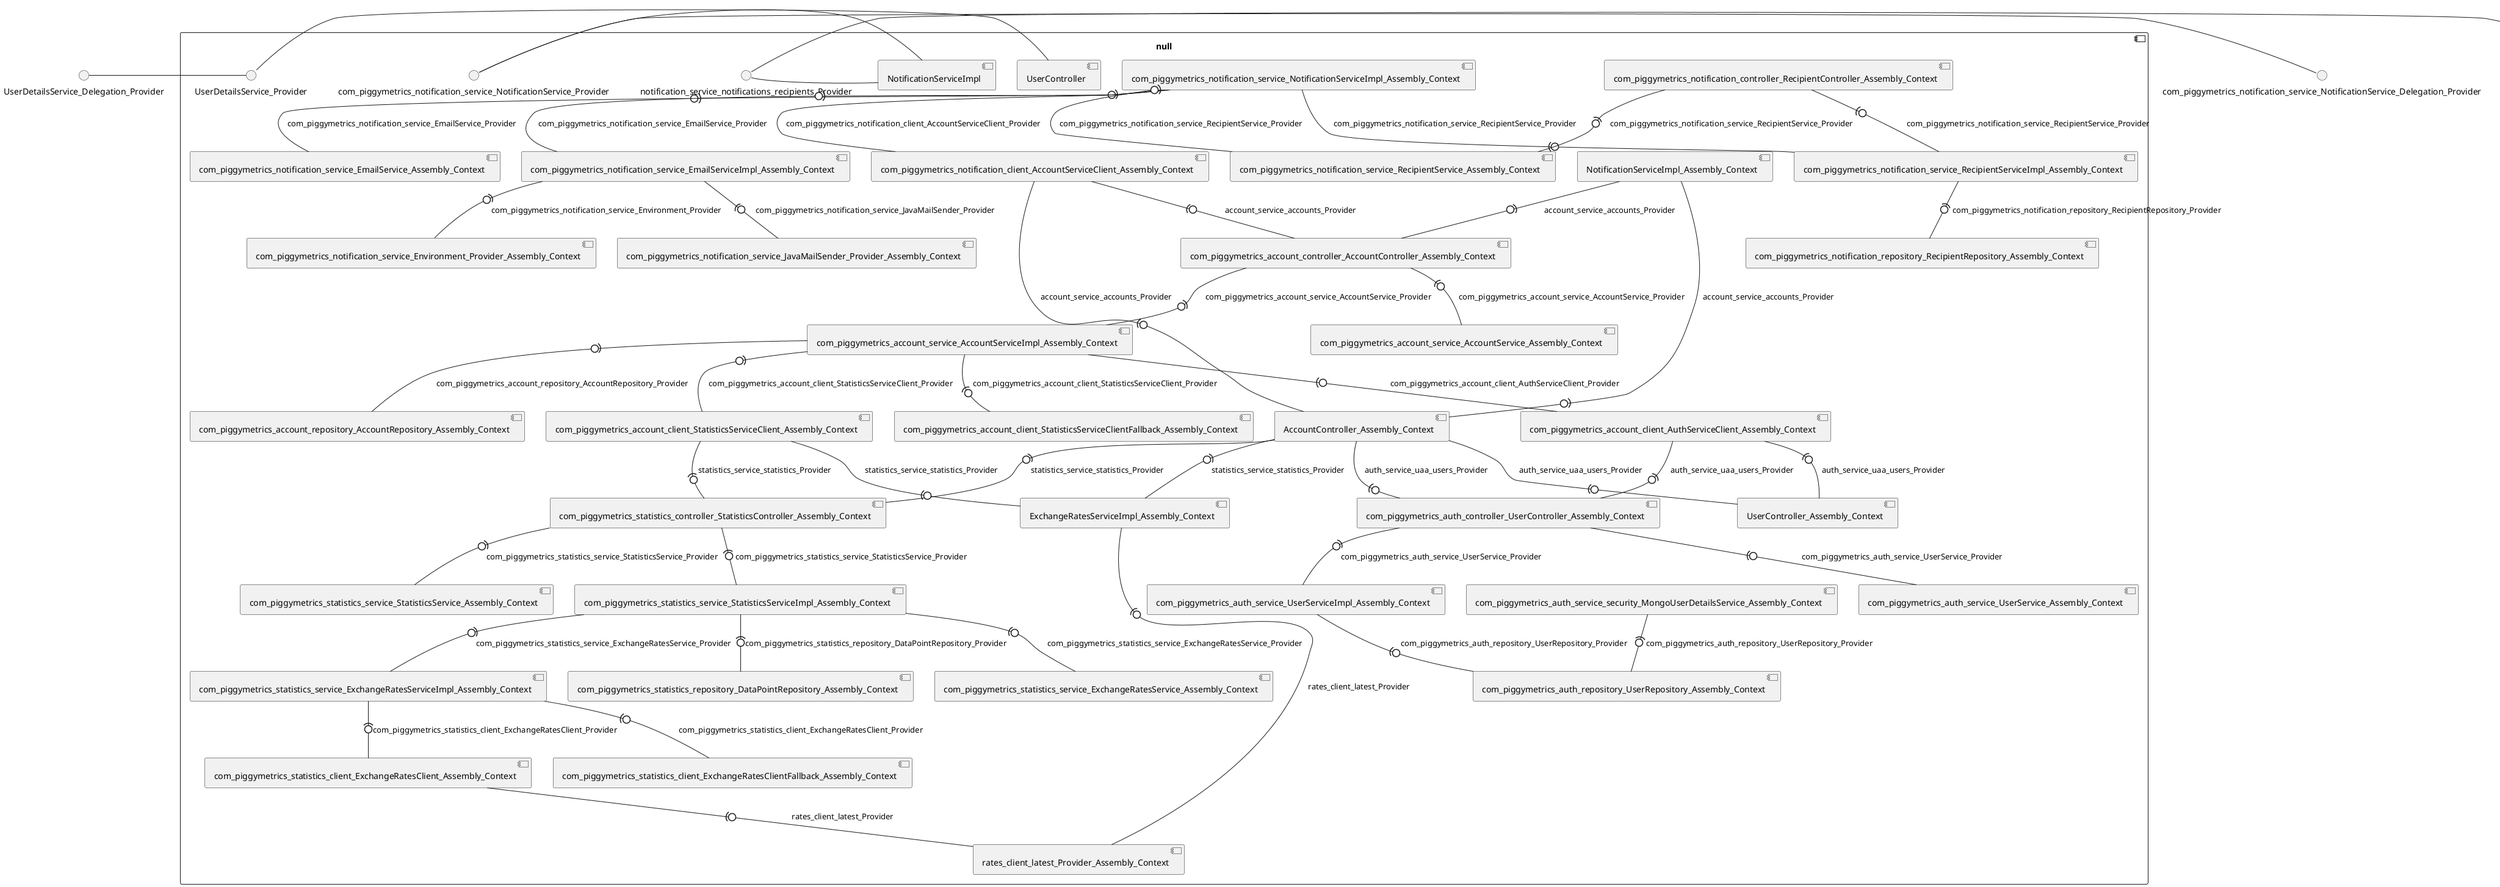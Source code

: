 @startuml
skinparam fixCircleLabelOverlapping true
() UserDetailsService_Delegation_Provider
() com_piggymetrics_notification_service_NotificationService_Delegation_Provider
() notification_service_notifications_recipients_Delegation_Provider
component null {
UserDetailsService_Delegation_Provider - UserDetailsService_Provider
UserDetailsService_Provider - [UserController]
[com_piggymetrics_notification_client_AccountServiceClient_Assembly_Context] -(0- [com_piggymetrics_account_controller_AccountController_Assembly_Context] : account_service_accounts_Provider
[NotificationServiceImpl_Assembly_Context] -(0- [AccountController_Assembly_Context] : account_service_accounts_Provider
[com_piggymetrics_notification_client_AccountServiceClient_Assembly_Context] -(0- [AccountController_Assembly_Context] : account_service_accounts_Provider
[NotificationServiceImpl_Assembly_Context] -(0- [com_piggymetrics_account_controller_AccountController_Assembly_Context] : account_service_accounts_Provider
[AccountController_Assembly_Context] -(0- [com_piggymetrics_auth_controller_UserController_Assembly_Context] : auth_service_uaa_users_Provider
[com_piggymetrics_account_client_AuthServiceClient_Assembly_Context] -(0- [UserController_Assembly_Context] : auth_service_uaa_users_Provider
[com_piggymetrics_account_client_AuthServiceClient_Assembly_Context] -(0- [com_piggymetrics_auth_controller_UserController_Assembly_Context] : auth_service_uaa_users_Provider
[AccountController_Assembly_Context] -(0- [UserController_Assembly_Context] : auth_service_uaa_users_Provider
[com_piggymetrics_account_service_AccountServiceImpl_Assembly_Context] -(0- [com_piggymetrics_account_client_AuthServiceClient_Assembly_Context] : com_piggymetrics_account_client_AuthServiceClient_Provider
[com_piggymetrics_account_service_AccountServiceImpl_Assembly_Context] -(0- [com_piggymetrics_account_client_StatisticsServiceClient_Assembly_Context] : com_piggymetrics_account_client_StatisticsServiceClient_Provider
[com_piggymetrics_account_service_AccountServiceImpl_Assembly_Context] -(0- [com_piggymetrics_account_client_StatisticsServiceClientFallback_Assembly_Context] : com_piggymetrics_account_client_StatisticsServiceClient_Provider
[com_piggymetrics_account_service_AccountServiceImpl_Assembly_Context] -(0- [com_piggymetrics_account_repository_AccountRepository_Assembly_Context] : com_piggymetrics_account_repository_AccountRepository_Provider
[com_piggymetrics_account_controller_AccountController_Assembly_Context] -(0- [com_piggymetrics_account_service_AccountService_Assembly_Context] : com_piggymetrics_account_service_AccountService_Provider
[com_piggymetrics_account_controller_AccountController_Assembly_Context] -(0- [com_piggymetrics_account_service_AccountServiceImpl_Assembly_Context] : com_piggymetrics_account_service_AccountService_Provider
[com_piggymetrics_auth_service_UserServiceImpl_Assembly_Context] -(0- [com_piggymetrics_auth_repository_UserRepository_Assembly_Context] : com_piggymetrics_auth_repository_UserRepository_Provider
[com_piggymetrics_auth_service_security_MongoUserDetailsService_Assembly_Context] -(0- [com_piggymetrics_auth_repository_UserRepository_Assembly_Context] : com_piggymetrics_auth_repository_UserRepository_Provider
[com_piggymetrics_auth_controller_UserController_Assembly_Context] -(0- [com_piggymetrics_auth_service_UserService_Assembly_Context] : com_piggymetrics_auth_service_UserService_Provider
[com_piggymetrics_auth_controller_UserController_Assembly_Context] -(0- [com_piggymetrics_auth_service_UserServiceImpl_Assembly_Context] : com_piggymetrics_auth_service_UserService_Provider
[com_piggymetrics_notification_service_NotificationServiceImpl_Assembly_Context] -(0- [com_piggymetrics_notification_client_AccountServiceClient_Assembly_Context] : com_piggymetrics_notification_client_AccountServiceClient_Provider
[com_piggymetrics_notification_service_RecipientServiceImpl_Assembly_Context] -(0- [com_piggymetrics_notification_repository_RecipientRepository_Assembly_Context] : com_piggymetrics_notification_repository_RecipientRepository_Provider
[com_piggymetrics_notification_service_NotificationServiceImpl_Assembly_Context] -(0- [com_piggymetrics_notification_service_EmailService_Assembly_Context] : com_piggymetrics_notification_service_EmailService_Provider
[com_piggymetrics_notification_service_NotificationServiceImpl_Assembly_Context] -(0- [com_piggymetrics_notification_service_EmailServiceImpl_Assembly_Context] : com_piggymetrics_notification_service_EmailService_Provider
[com_piggymetrics_notification_service_EmailServiceImpl_Assembly_Context] -(0- [com_piggymetrics_notification_service_Environment_Provider_Assembly_Context] : com_piggymetrics_notification_service_Environment_Provider
[com_piggymetrics_notification_service_EmailServiceImpl_Assembly_Context] -(0- [com_piggymetrics_notification_service_JavaMailSender_Provider_Assembly_Context] : com_piggymetrics_notification_service_JavaMailSender_Provider
com_piggymetrics_notification_service_NotificationService_Delegation_Provider - com_piggymetrics_notification_service_NotificationService_Provider
com_piggymetrics_notification_service_NotificationService_Provider - [NotificationServiceImpl]
[com_piggymetrics_notification_service_NotificationServiceImpl_Assembly_Context] -(0- [com_piggymetrics_notification_service_RecipientServiceImpl_Assembly_Context] : com_piggymetrics_notification_service_RecipientService_Provider
[com_piggymetrics_notification_controller_RecipientController_Assembly_Context] -(0- [com_piggymetrics_notification_service_RecipientServiceImpl_Assembly_Context] : com_piggymetrics_notification_service_RecipientService_Provider
[com_piggymetrics_notification_service_NotificationServiceImpl_Assembly_Context] -(0- [com_piggymetrics_notification_service_RecipientService_Assembly_Context] : com_piggymetrics_notification_service_RecipientService_Provider
[com_piggymetrics_notification_controller_RecipientController_Assembly_Context] -(0- [com_piggymetrics_notification_service_RecipientService_Assembly_Context] : com_piggymetrics_notification_service_RecipientService_Provider
[com_piggymetrics_statistics_service_ExchangeRatesServiceImpl_Assembly_Context] -(0- [com_piggymetrics_statistics_client_ExchangeRatesClient_Assembly_Context] : com_piggymetrics_statistics_client_ExchangeRatesClient_Provider
[com_piggymetrics_statistics_service_ExchangeRatesServiceImpl_Assembly_Context] -(0- [com_piggymetrics_statistics_client_ExchangeRatesClientFallback_Assembly_Context] : com_piggymetrics_statistics_client_ExchangeRatesClient_Provider
[com_piggymetrics_statistics_service_StatisticsServiceImpl_Assembly_Context] -(0- [com_piggymetrics_statistics_repository_DataPointRepository_Assembly_Context] : com_piggymetrics_statistics_repository_DataPointRepository_Provider
[com_piggymetrics_statistics_service_StatisticsServiceImpl_Assembly_Context] -(0- [com_piggymetrics_statistics_service_ExchangeRatesService_Assembly_Context] : com_piggymetrics_statistics_service_ExchangeRatesService_Provider
[com_piggymetrics_statistics_service_StatisticsServiceImpl_Assembly_Context] -(0- [com_piggymetrics_statistics_service_ExchangeRatesServiceImpl_Assembly_Context] : com_piggymetrics_statistics_service_ExchangeRatesService_Provider
[com_piggymetrics_statistics_controller_StatisticsController_Assembly_Context] -(0- [com_piggymetrics_statistics_service_StatisticsServiceImpl_Assembly_Context] : com_piggymetrics_statistics_service_StatisticsService_Provider
[com_piggymetrics_statistics_controller_StatisticsController_Assembly_Context] -(0- [com_piggymetrics_statistics_service_StatisticsService_Assembly_Context] : com_piggymetrics_statistics_service_StatisticsService_Provider
notification_service_notifications_recipients_Delegation_Provider - notification_service_notifications_recipients_Provider
notification_service_notifications_recipients_Provider - [NotificationServiceImpl]
[ExchangeRatesServiceImpl_Assembly_Context] -(0- [rates_client_latest_Provider_Assembly_Context] : rates_client_latest_Provider
[com_piggymetrics_statistics_client_ExchangeRatesClient_Assembly_Context] -(0- [rates_client_latest_Provider_Assembly_Context] : rates_client_latest_Provider
[AccountController_Assembly_Context] -(0- [ExchangeRatesServiceImpl_Assembly_Context] : statistics_service_statistics_Provider
[AccountController_Assembly_Context] -(0- [com_piggymetrics_statistics_controller_StatisticsController_Assembly_Context] : statistics_service_statistics_Provider
[com_piggymetrics_account_client_StatisticsServiceClient_Assembly_Context] -(0- [com_piggymetrics_statistics_controller_StatisticsController_Assembly_Context] : statistics_service_statistics_Provider
[com_piggymetrics_account_client_StatisticsServiceClient_Assembly_Context] -(0- [ExchangeRatesServiceImpl_Assembly_Context] : statistics_service_statistics_Provider
[AccountController_Assembly_Context] [[sqshq-piggymetrics.repository#_CVrh-L_eEe6eA6Upefh_MA]]
[ExchangeRatesServiceImpl_Assembly_Context] [[sqshq-piggymetrics.repository#_CVrh-L_eEe6eA6Upefh_MA]]
[NotificationServiceImpl_Assembly_Context] [[sqshq-piggymetrics.repository#_CVrh-L_eEe6eA6Upefh_MA]]
[UserController_Assembly_Context] [[sqshq-piggymetrics.repository#_CVrh-L_eEe6eA6Upefh_MA]]
[com_piggymetrics_account_client_AuthServiceClient_Assembly_Context] [[sqshq-piggymetrics.repository#_CVrh-L_eEe6eA6Upefh_MA]]
[com_piggymetrics_account_client_StatisticsServiceClientFallback_Assembly_Context] [[sqshq-piggymetrics.repository#_CVrh-L_eEe6eA6Upefh_MA]]
[com_piggymetrics_account_client_StatisticsServiceClient_Assembly_Context] [[sqshq-piggymetrics.repository#_CVrh-L_eEe6eA6Upefh_MA]]
[com_piggymetrics_account_controller_AccountController_Assembly_Context] [[sqshq-piggymetrics.repository#_CVrh-L_eEe6eA6Upefh_MA]]
[com_piggymetrics_account_repository_AccountRepository_Assembly_Context] [[sqshq-piggymetrics.repository#_CVrh-L_eEe6eA6Upefh_MA]]
[com_piggymetrics_account_service_AccountServiceImpl_Assembly_Context] [[sqshq-piggymetrics.repository#_CVrh-L_eEe6eA6Upefh_MA]]
[com_piggymetrics_account_service_AccountService_Assembly_Context] [[sqshq-piggymetrics.repository#_CVrh-L_eEe6eA6Upefh_MA]]
[com_piggymetrics_auth_controller_UserController_Assembly_Context] [[sqshq-piggymetrics.repository#_CVrh-L_eEe6eA6Upefh_MA]]
[com_piggymetrics_auth_repository_UserRepository_Assembly_Context] [[sqshq-piggymetrics.repository#_CVrh-L_eEe6eA6Upefh_MA]]
[com_piggymetrics_auth_service_UserServiceImpl_Assembly_Context] [[sqshq-piggymetrics.repository#_CVrh-L_eEe6eA6Upefh_MA]]
[com_piggymetrics_auth_service_UserService_Assembly_Context] [[sqshq-piggymetrics.repository#_CVrh-L_eEe6eA6Upefh_MA]]
[com_piggymetrics_auth_service_security_MongoUserDetailsService_Assembly_Context] [[sqshq-piggymetrics.repository#_CVrh-L_eEe6eA6Upefh_MA]]
[com_piggymetrics_notification_client_AccountServiceClient_Assembly_Context] [[sqshq-piggymetrics.repository#_CVrh-L_eEe6eA6Upefh_MA]]
[com_piggymetrics_notification_controller_RecipientController_Assembly_Context] [[sqshq-piggymetrics.repository#_CVrh-L_eEe6eA6Upefh_MA]]
[com_piggymetrics_notification_repository_RecipientRepository_Assembly_Context] [[sqshq-piggymetrics.repository#_CVrh-L_eEe6eA6Upefh_MA]]
[com_piggymetrics_notification_service_EmailServiceImpl_Assembly_Context] [[sqshq-piggymetrics.repository#_CVrh-L_eEe6eA6Upefh_MA]]
[com_piggymetrics_notification_service_EmailService_Assembly_Context] [[sqshq-piggymetrics.repository#_CVrh-L_eEe6eA6Upefh_MA]]
[com_piggymetrics_notification_service_Environment_Provider_Assembly_Context] [[sqshq-piggymetrics.repository#_CVrh-L_eEe6eA6Upefh_MA]]
[com_piggymetrics_notification_service_JavaMailSender_Provider_Assembly_Context] [[sqshq-piggymetrics.repository#_CVrh-L_eEe6eA6Upefh_MA]]
[com_piggymetrics_notification_service_NotificationServiceImpl_Assembly_Context] [[sqshq-piggymetrics.repository#_CVrh-L_eEe6eA6Upefh_MA]]
[com_piggymetrics_notification_service_RecipientServiceImpl_Assembly_Context] [[sqshq-piggymetrics.repository#_CVrh-L_eEe6eA6Upefh_MA]]
[com_piggymetrics_notification_service_RecipientService_Assembly_Context] [[sqshq-piggymetrics.repository#_CVrh-L_eEe6eA6Upefh_MA]]
[com_piggymetrics_statistics_client_ExchangeRatesClientFallback_Assembly_Context] [[sqshq-piggymetrics.repository#_CVrh-L_eEe6eA6Upefh_MA]]
[com_piggymetrics_statistics_client_ExchangeRatesClient_Assembly_Context] [[sqshq-piggymetrics.repository#_CVrh-L_eEe6eA6Upefh_MA]]
[com_piggymetrics_statistics_controller_StatisticsController_Assembly_Context] [[sqshq-piggymetrics.repository#_CVrh-L_eEe6eA6Upefh_MA]]
[com_piggymetrics_statistics_repository_DataPointRepository_Assembly_Context] [[sqshq-piggymetrics.repository#_CVrh-L_eEe6eA6Upefh_MA]]
[com_piggymetrics_statistics_service_ExchangeRatesServiceImpl_Assembly_Context] [[sqshq-piggymetrics.repository#_CVrh-L_eEe6eA6Upefh_MA]]
[com_piggymetrics_statistics_service_ExchangeRatesService_Assembly_Context] [[sqshq-piggymetrics.repository#_CVrh-L_eEe6eA6Upefh_MA]]
[com_piggymetrics_statistics_service_StatisticsServiceImpl_Assembly_Context] [[sqshq-piggymetrics.repository#_CVrh-L_eEe6eA6Upefh_MA]]
[com_piggymetrics_statistics_service_StatisticsService_Assembly_Context] [[sqshq-piggymetrics.repository#_CVrh-L_eEe6eA6Upefh_MA]]
[rates_client_latest_Provider_Assembly_Context] [[sqshq-piggymetrics.repository#_CVrh-L_eEe6eA6Upefh_MA]]
}

@enduml
